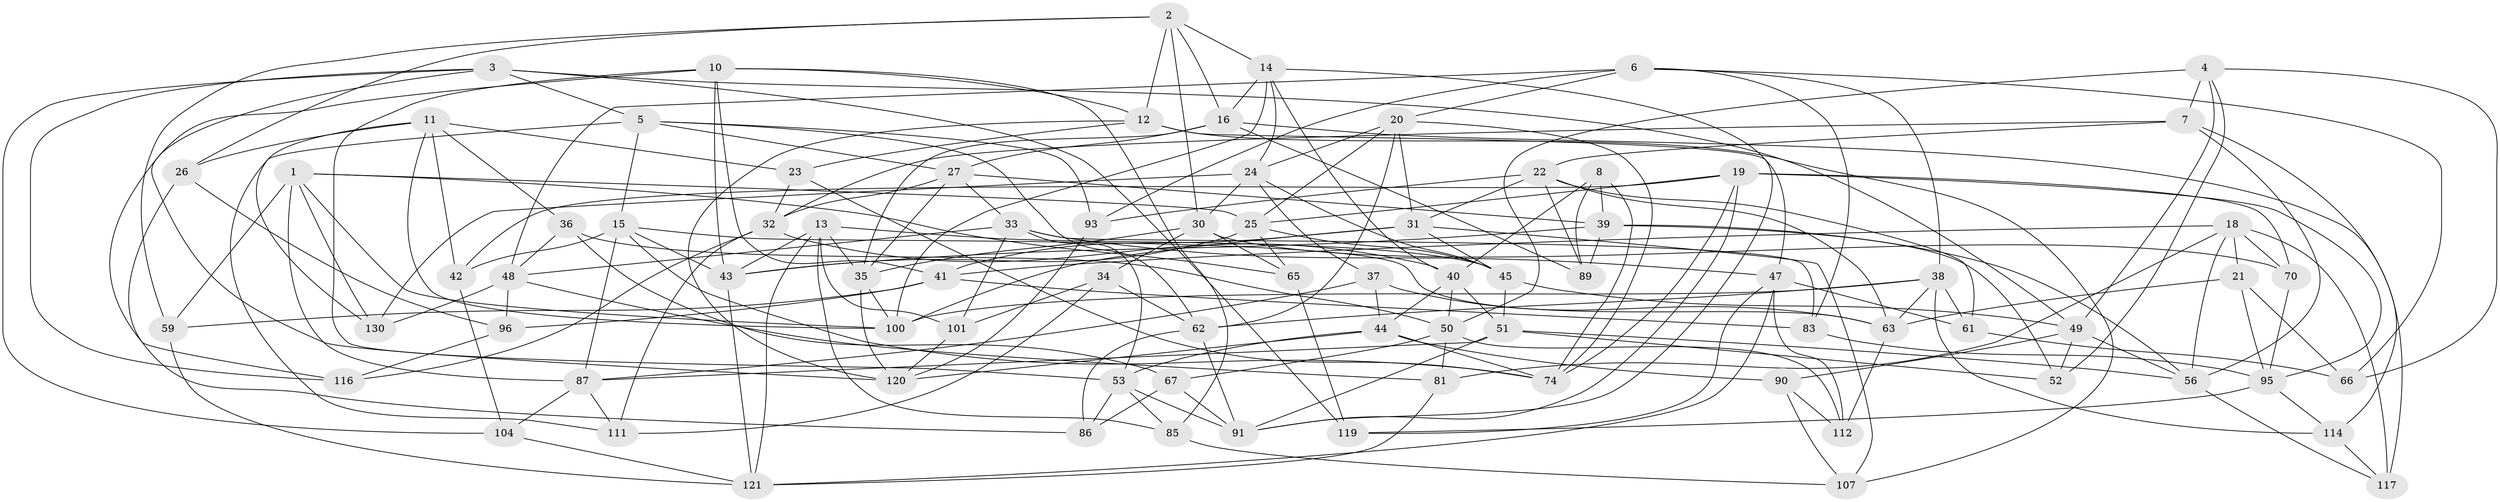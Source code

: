 // Generated by graph-tools (version 1.1) at 2025/24/03/03/25 07:24:23]
// undirected, 82 vertices, 212 edges
graph export_dot {
graph [start="1"]
  node [color=gray90,style=filled];
  1 [super="+125"];
  2 [super="+28"];
  3 [super="+46"];
  4 [super="+110"];
  5 [super="+9"];
  6 [super="+57"];
  7 [super="+106"];
  8;
  10 [super="+78"];
  11 [super="+17"];
  12 [super="+29"];
  13 [super="+55"];
  14 [super="+80"];
  15 [super="+129"];
  16 [super="+128"];
  18 [super="+109"];
  19 [super="+68"];
  20 [super="+58"];
  21;
  22 [super="+127"];
  23;
  24 [super="+79"];
  25 [super="+115"];
  26;
  27 [super="+113"];
  30 [super="+94"];
  31 [super="+75"];
  32 [super="+97"];
  33 [super="+103"];
  34;
  35 [super="+72"];
  36;
  37;
  38 [super="+99"];
  39 [super="+71"];
  40 [super="+92"];
  41 [super="+73"];
  42;
  43 [super="+122"];
  44 [super="+64"];
  45 [super="+131"];
  47 [super="+76"];
  48 [super="+77"];
  49 [super="+54"];
  50 [super="+82"];
  51 [super="+60"];
  52;
  53 [super="+123"];
  56 [super="+108"];
  59;
  61;
  62 [super="+69"];
  63 [super="+84"];
  65;
  66;
  67;
  70;
  74 [super="+88"];
  81;
  83;
  85;
  86;
  87 [super="+98"];
  89;
  90;
  91 [super="+105"];
  93;
  95 [super="+102"];
  96;
  100 [super="+118"];
  101;
  104;
  107;
  111;
  112;
  114;
  116;
  117;
  119;
  120 [super="+126"];
  121 [super="+124"];
  130;
  1 -- 65;
  1 -- 59;
  1 -- 100;
  1 -- 130;
  1 -- 25;
  1 -- 87;
  2 -- 59;
  2 -- 26;
  2 -- 12;
  2 -- 30;
  2 -- 14;
  2 -- 16;
  3 -- 119;
  3 -- 49;
  3 -- 5;
  3 -- 120;
  3 -- 116;
  3 -- 104;
  4 -- 49;
  4 -- 7 [weight=2];
  4 -- 50;
  4 -- 66;
  4 -- 52;
  5 -- 93;
  5 -- 62;
  5 -- 27;
  5 -- 111;
  5 -- 15;
  6 -- 93;
  6 -- 83;
  6 -- 20;
  6 -- 48;
  6 -- 66;
  6 -- 38;
  7 -- 22;
  7 -- 114;
  7 -- 32;
  7 -- 56;
  8 -- 40;
  8 -- 89;
  8 -- 74;
  8 -- 39;
  10 -- 53;
  10 -- 41;
  10 -- 116;
  10 -- 85;
  10 -- 12;
  10 -- 43;
  11 -- 36;
  11 -- 130;
  11 -- 26;
  11 -- 42;
  11 -- 23;
  11 -- 100;
  12 -- 47;
  12 -- 107;
  12 -- 23;
  12 -- 120;
  13 -- 85;
  13 -- 101;
  13 -- 45;
  13 -- 121;
  13 -- 43;
  13 -- 35;
  14 -- 16;
  14 -- 24;
  14 -- 91;
  14 -- 40;
  14 -- 100;
  15 -- 63;
  15 -- 42;
  15 -- 74;
  15 -- 43;
  15 -- 87;
  16 -- 35;
  16 -- 89;
  16 -- 27;
  16 -- 117;
  18 -- 56;
  18 -- 21;
  18 -- 70;
  18 -- 81;
  18 -- 41;
  18 -- 117;
  19 -- 42;
  19 -- 25;
  19 -- 70;
  19 -- 95;
  19 -- 74;
  19 -- 91;
  20 -- 74;
  20 -- 25;
  20 -- 24;
  20 -- 31;
  20 -- 62;
  21 -- 66;
  21 -- 63;
  21 -- 95;
  22 -- 89;
  22 -- 61;
  22 -- 93;
  22 -- 31;
  22 -- 63;
  23 -- 32;
  23 -- 74;
  24 -- 130;
  24 -- 37;
  24 -- 30;
  24 -- 45;
  25 -- 45;
  25 -- 65;
  25 -- 43;
  26 -- 96;
  26 -- 86;
  27 -- 35;
  27 -- 32;
  27 -- 39;
  27 -- 33;
  30 -- 34;
  30 -- 65;
  30 -- 70;
  30 -- 35;
  31 -- 107;
  31 -- 41;
  31 -- 45;
  31 -- 100;
  32 -- 116;
  32 -- 111;
  32 -- 40;
  33 -- 101;
  33 -- 83;
  33 -- 48;
  33 -- 53;
  33 -- 47;
  34 -- 62;
  34 -- 111;
  34 -- 101;
  35 -- 120;
  35 -- 100;
  36 -- 67;
  36 -- 48;
  36 -- 50;
  37 -- 44;
  37 -- 63;
  37 -- 87;
  38 -- 114;
  38 -- 61;
  38 -- 100;
  38 -- 63;
  38 -- 62;
  39 -- 52;
  39 -- 43;
  39 -- 89;
  39 -- 56;
  40 -- 44;
  40 -- 50;
  40 -- 51;
  41 -- 83;
  41 -- 59;
  41 -- 96;
  42 -- 104;
  43 -- 121;
  44 -- 74;
  44 -- 90;
  44 -- 53;
  44 -- 120;
  45 -- 49;
  45 -- 51;
  47 -- 112;
  47 -- 119;
  47 -- 61;
  47 -- 121;
  48 -- 96;
  48 -- 130;
  48 -- 81;
  49 -- 52;
  49 -- 56;
  49 -- 90;
  50 -- 81;
  50 -- 67;
  50 -- 112;
  51 -- 87;
  51 -- 52;
  51 -- 56;
  51 -- 91;
  53 -- 91;
  53 -- 85;
  53 -- 86;
  56 -- 117;
  59 -- 121;
  61 -- 66;
  62 -- 86;
  62 -- 91;
  63 -- 112;
  65 -- 119;
  67 -- 86;
  67 -- 91;
  70 -- 95;
  81 -- 121;
  83 -- 95;
  85 -- 107;
  87 -- 111;
  87 -- 104;
  90 -- 107;
  90 -- 112;
  93 -- 120;
  95 -- 119;
  95 -- 114;
  96 -- 116;
  101 -- 120;
  104 -- 121;
  114 -- 117;
}
